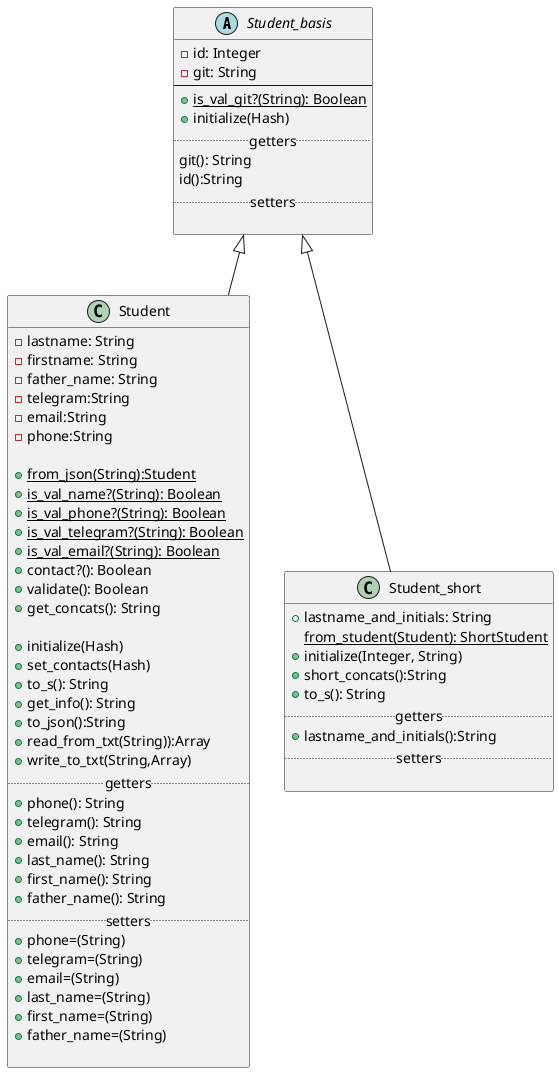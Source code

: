 @startuml
'https://plantuml.com/class-diagram'

abstract class Student_basis{
     -id: Integer
     -git: String
--
     +{static}is_val_git?(String): Boolean
     +initialize(Hash)
     .. getters..
     git(): String
     id():String
     .. setters ..

}

class Student extends Student_basis{
     -lastname: String
     -firstname: String
     -father_name: String
     -telegram:String
     -email:String
     -phone:String

     +{static}from_json(String):Student
     +{static}is_val_name?(String): Boolean
     +{static}is_val_phone?(String): Boolean
     +{static}is_val_telegram?(String): Boolean
     +{static}is_val_email?(String): Boolean
     +contact?(): Boolean
     +validate(): Boolean
     +get_concats(): String

     +initialize(Hash)
     +set_contacts(Hash)
     +to_s(): String
     +get_info(): String
     +to_json():String
     +read_from_txt(String)):Array
     +write_to_txt(String,Array)
     .. getters ..
     +phone(): String
     +telegram(): String
     +email(): String
     +last_name(): String
     +first_name(): String
     +father_name(): String
     .. setters ..
     +phone=(String)
     +telegram=(String)
     +email=(String)
     +last_name=(String)
     +first_name=(String)
     +father_name=(String)

}

class Student_short extends Student_basis{
     +lastname_and_initials: String
     {static}from_student(Student): ShortStudent
     +initialize(Integer, String)
     +short_concats():String
     +to_s(): String
     .. getters ..
     +lastname_and_initials():String
     .. setters ..

}
@enduml
